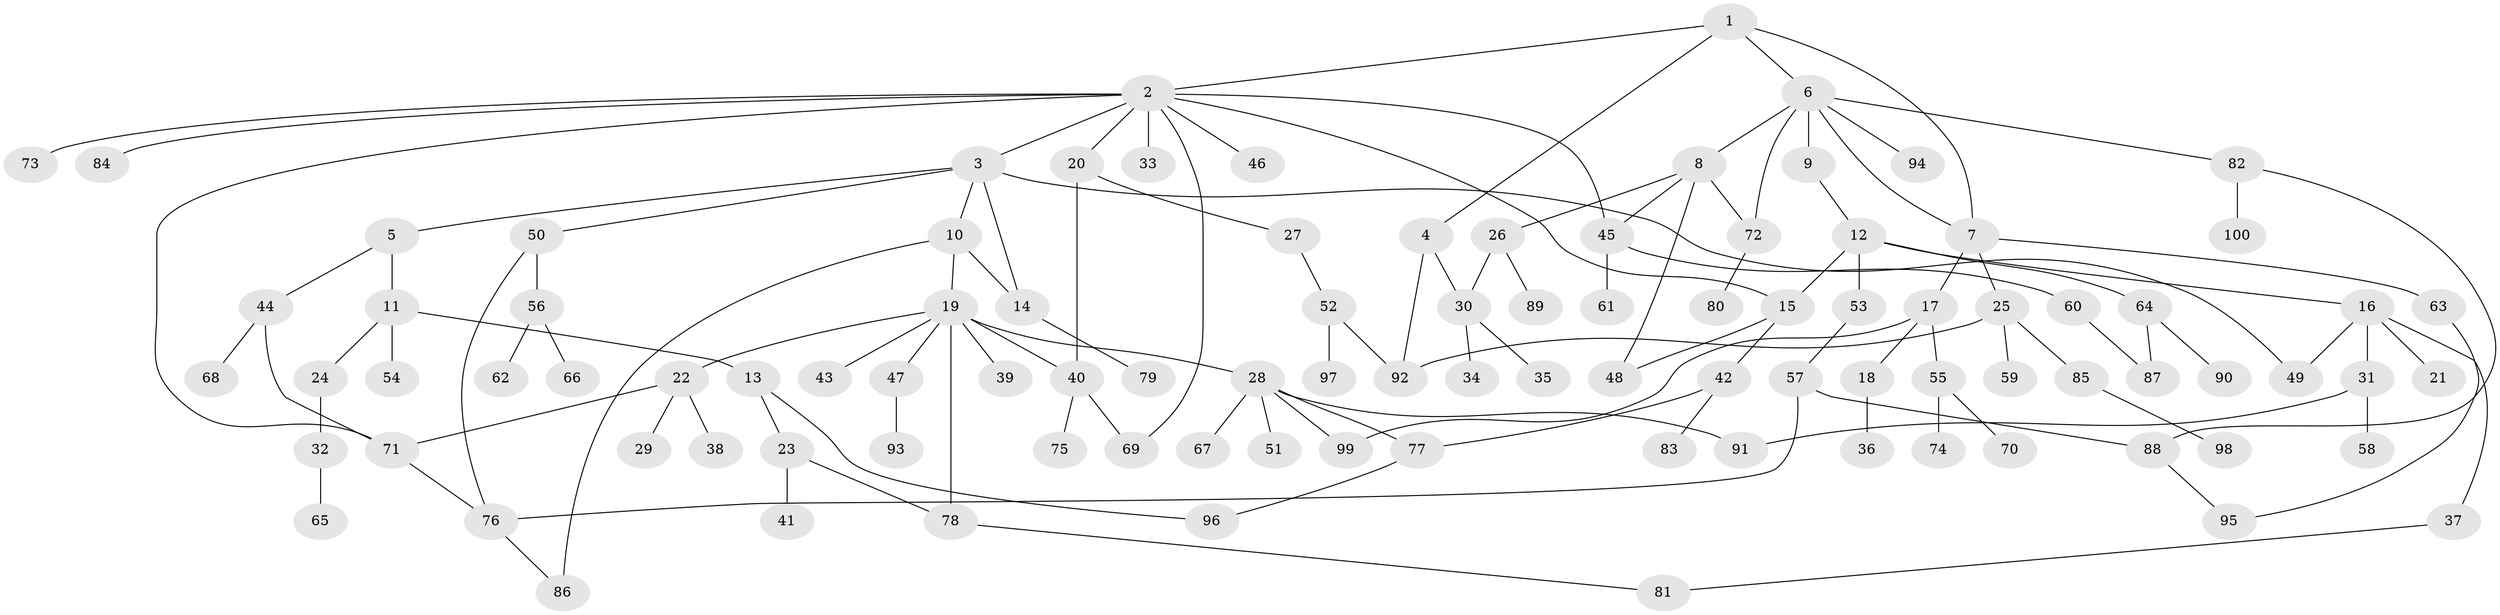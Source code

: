 // Generated by graph-tools (version 1.1) at 2025/11/02/21/25 10:11:06]
// undirected, 100 vertices, 125 edges
graph export_dot {
graph [start="1"]
  node [color=gray90,style=filled];
  1;
  2;
  3;
  4;
  5;
  6;
  7;
  8;
  9;
  10;
  11;
  12;
  13;
  14;
  15;
  16;
  17;
  18;
  19;
  20;
  21;
  22;
  23;
  24;
  25;
  26;
  27;
  28;
  29;
  30;
  31;
  32;
  33;
  34;
  35;
  36;
  37;
  38;
  39;
  40;
  41;
  42;
  43;
  44;
  45;
  46;
  47;
  48;
  49;
  50;
  51;
  52;
  53;
  54;
  55;
  56;
  57;
  58;
  59;
  60;
  61;
  62;
  63;
  64;
  65;
  66;
  67;
  68;
  69;
  70;
  71;
  72;
  73;
  74;
  75;
  76;
  77;
  78;
  79;
  80;
  81;
  82;
  83;
  84;
  85;
  86;
  87;
  88;
  89;
  90;
  91;
  92;
  93;
  94;
  95;
  96;
  97;
  98;
  99;
  100;
  1 -- 2;
  1 -- 4;
  1 -- 6;
  1 -- 7;
  2 -- 3;
  2 -- 20;
  2 -- 33;
  2 -- 46;
  2 -- 69;
  2 -- 73;
  2 -- 84;
  2 -- 71;
  2 -- 15;
  2 -- 45;
  3 -- 5;
  3 -- 10;
  3 -- 49;
  3 -- 50;
  3 -- 14;
  4 -- 92;
  4 -- 30;
  5 -- 11;
  5 -- 44;
  6 -- 8;
  6 -- 9;
  6 -- 82;
  6 -- 94;
  6 -- 72;
  6 -- 7;
  7 -- 17;
  7 -- 25;
  7 -- 63;
  8 -- 26;
  8 -- 45;
  8 -- 48;
  8 -- 72;
  9 -- 12;
  10 -- 14;
  10 -- 19;
  10 -- 86;
  11 -- 13;
  11 -- 24;
  11 -- 54;
  12 -- 15;
  12 -- 16;
  12 -- 53;
  12 -- 64;
  13 -- 23;
  13 -- 96;
  14 -- 79;
  15 -- 42;
  15 -- 48;
  16 -- 21;
  16 -- 31;
  16 -- 37;
  16 -- 49;
  17 -- 18;
  17 -- 55;
  17 -- 99;
  18 -- 36;
  19 -- 22;
  19 -- 28;
  19 -- 39;
  19 -- 40;
  19 -- 43;
  19 -- 47;
  19 -- 78;
  20 -- 27;
  20 -- 40;
  22 -- 29;
  22 -- 38;
  22 -- 71;
  23 -- 41;
  23 -- 78;
  24 -- 32;
  25 -- 59;
  25 -- 85;
  25 -- 92;
  26 -- 30;
  26 -- 89;
  27 -- 52;
  28 -- 51;
  28 -- 67;
  28 -- 99;
  28 -- 91;
  28 -- 77;
  30 -- 34;
  30 -- 35;
  31 -- 58;
  31 -- 91;
  32 -- 65;
  37 -- 81;
  40 -- 75;
  40 -- 69;
  42 -- 77;
  42 -- 83;
  44 -- 68;
  44 -- 71;
  45 -- 60;
  45 -- 61;
  47 -- 93;
  50 -- 56;
  50 -- 76;
  52 -- 97;
  52 -- 92;
  53 -- 57;
  55 -- 70;
  55 -- 74;
  56 -- 62;
  56 -- 66;
  57 -- 88;
  57 -- 76;
  60 -- 87;
  63 -- 95;
  64 -- 87;
  64 -- 90;
  71 -- 76;
  72 -- 80;
  76 -- 86;
  77 -- 96;
  78 -- 81;
  82 -- 88;
  82 -- 100;
  85 -- 98;
  88 -- 95;
}
